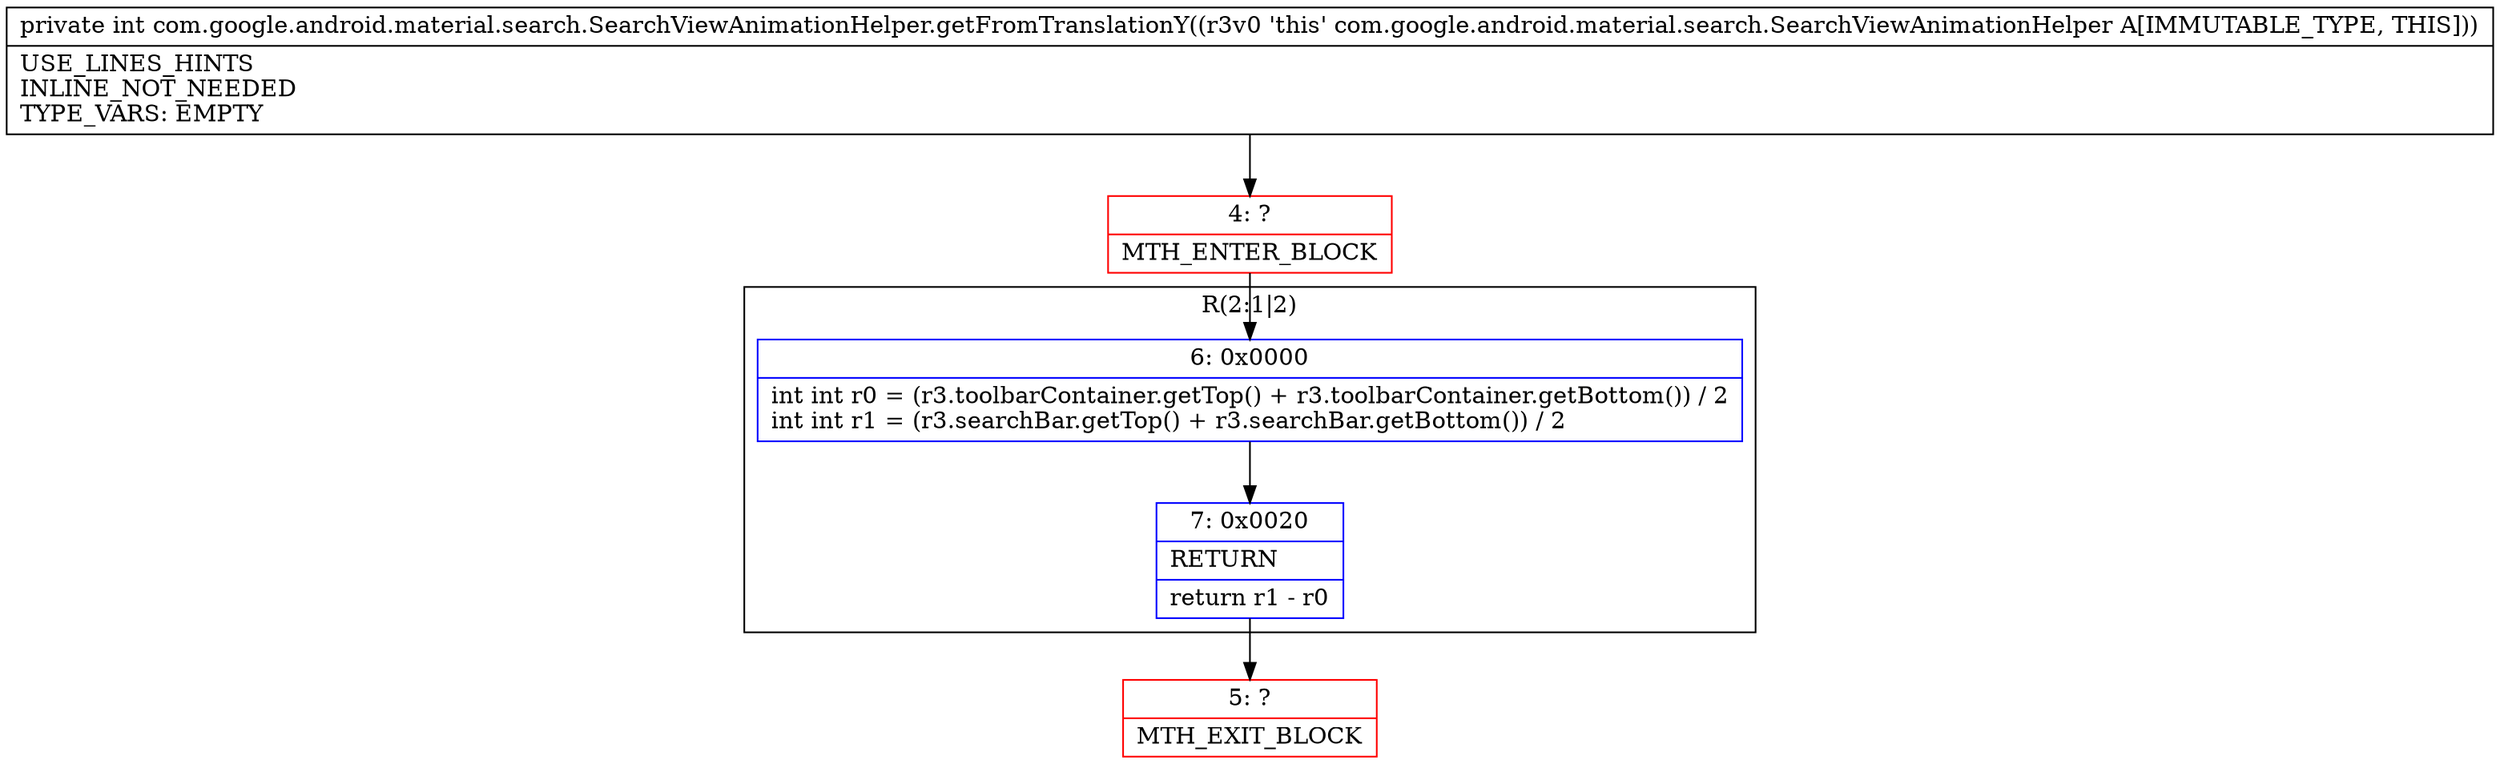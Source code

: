 digraph "CFG forcom.google.android.material.search.SearchViewAnimationHelper.getFromTranslationY()I" {
subgraph cluster_Region_292208601 {
label = "R(2:1|2)";
node [shape=record,color=blue];
Node_6 [shape=record,label="{6\:\ 0x0000|int int r0 = (r3.toolbarContainer.getTop() + r3.toolbarContainer.getBottom()) \/ 2\lint int r1 = (r3.searchBar.getTop() + r3.searchBar.getBottom()) \/ 2\l}"];
Node_7 [shape=record,label="{7\:\ 0x0020|RETURN\l|return r1 \- r0\l}"];
}
Node_4 [shape=record,color=red,label="{4\:\ ?|MTH_ENTER_BLOCK\l}"];
Node_5 [shape=record,color=red,label="{5\:\ ?|MTH_EXIT_BLOCK\l}"];
MethodNode[shape=record,label="{private int com.google.android.material.search.SearchViewAnimationHelper.getFromTranslationY((r3v0 'this' com.google.android.material.search.SearchViewAnimationHelper A[IMMUTABLE_TYPE, THIS]))  | USE_LINES_HINTS\lINLINE_NOT_NEEDED\lTYPE_VARS: EMPTY\l}"];
MethodNode -> Node_4;Node_6 -> Node_7;
Node_7 -> Node_5;
Node_4 -> Node_6;
}

